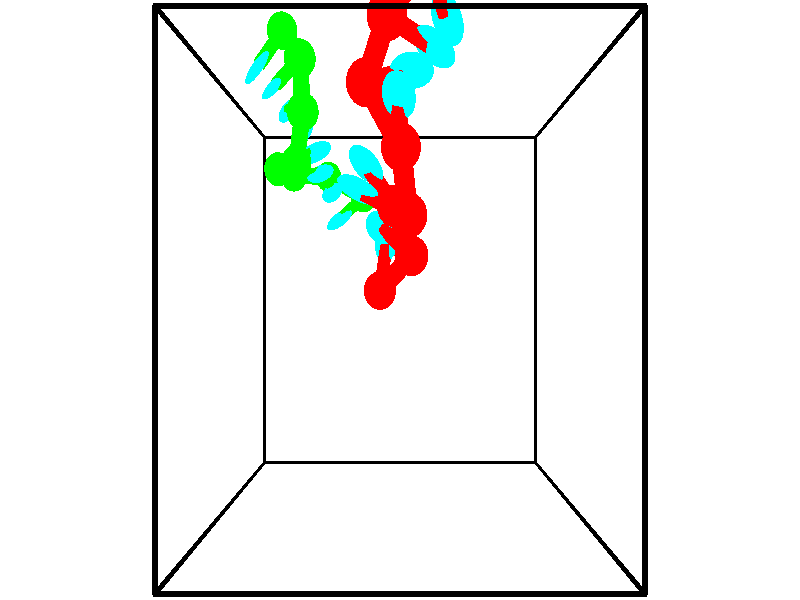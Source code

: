 // switches for output
#declare DRAW_BASES = 1; // possible values are 0, 1; only relevant for DNA ribbons
#declare DRAW_BASES_TYPE = 3; // possible values are 1, 2, 3; only relevant for DNA ribbons
#declare DRAW_FOG = 0; // set to 1 to enable fog

#include "colors.inc"

#include "transforms.inc"
background { rgb <1, 1, 1>}

#default {
   normal{
       ripples 0.25
       frequency 0.20
       turbulence 0.2
       lambda 5
   }
	finish {
		phong 0.1
		phong_size 40.
	}
}

// original window dimensions: 1024x640


// camera settings

camera {
	sky <-0, 1, 0>
	up <-0, 1, 0>
	right 1.6 * <1, 0, 0>
	location <2.5, 2.5, 11.1562>
	look_at <2.5, 2.5, 2.5>
	direction <0, 0, -8.6562>
	angle 67.0682
}


# declare cpy_camera_pos = <2.5, 2.5, 11.1562>;
# if (DRAW_FOG = 1)
fog {
	fog_type 2
	up vnormalize(cpy_camera_pos)
	color rgbt<1,1,1,0.3>
	distance 1e-5
	fog_alt 3e-3
	fog_offset 4
}
# end


// LIGHTS

# declare lum = 6;
global_settings {
	ambient_light rgb lum * <0.05, 0.05, 0.05>
	max_trace_level 15
}# declare cpy_direct_light_amount = 0.25;
light_source
{	1000 * <-1, -1, 1>,
	rgb lum * cpy_direct_light_amount
	parallel
}

light_source
{	1000 * <1, 1, -1>,
	rgb lum * cpy_direct_light_amount
	parallel
}

// strand 0

// nucleotide -1

// particle -1
sphere {
	<2.187640, 2.622535, 1.741396> 0.250000
	pigment { color rgbt <1,0,0,0> }
	no_shadow
}
cylinder {
	<2.248804, 2.999130, 1.621251>,  <2.285503, 3.225087, 1.549164>, 0.100000
	pigment { color rgbt <1,0,0,0> }
	no_shadow
}
cylinder {
	<2.248804, 2.999130, 1.621251>,  <2.187640, 2.622535, 1.741396>, 0.100000
	pigment { color rgbt <1,0,0,0> }
	no_shadow
}

// particle -1
sphere {
	<2.248804, 2.999130, 1.621251> 0.100000
	pigment { color rgbt <1,0,0,0> }
	no_shadow
}
sphere {
	0, 1
	scale<0.080000,0.200000,0.300000>
	matrix <-0.348256, 0.335776, 0.875198,
		0.924844, -0.029223, 0.379223,
		0.152910, 0.941488, -0.300363,
		2.294677, 3.281577, 1.531142>
	pigment { color rgbt <0,1,1,0> }
	no_shadow
}
cylinder {
	<2.668742, 3.043719, 2.248740>,  <2.187640, 2.622535, 1.741396>, 0.130000
	pigment { color rgbt <1,0,0,0> }
	no_shadow
}

// nucleotide -1

// particle -1
sphere {
	<2.668742, 3.043719, 2.248740> 0.250000
	pigment { color rgbt <1,0,0,0> }
	no_shadow
}
cylinder {
	<2.404507, 3.264645, 2.045341>,  <2.245965, 3.397200, 1.923301>, 0.100000
	pigment { color rgbt <1,0,0,0> }
	no_shadow
}
cylinder {
	<2.404507, 3.264645, 2.045341>,  <2.668742, 3.043719, 2.248740>, 0.100000
	pigment { color rgbt <1,0,0,0> }
	no_shadow
}

// particle -1
sphere {
	<2.404507, 3.264645, 2.045341> 0.100000
	pigment { color rgbt <1,0,0,0> }
	no_shadow
}
sphere {
	0, 1
	scale<0.080000,0.200000,0.300000>
	matrix <-0.372810, 0.346576, 0.860755,
		0.651640, 0.758178, -0.023036,
		-0.660589, 0.552314, -0.508499,
		2.206330, 3.430339, 1.892791>
	pigment { color rgbt <0,1,1,0> }
	no_shadow
}
cylinder {
	<2.424934, 3.609029, 2.595138>,  <2.668742, 3.043719, 2.248740>, 0.130000
	pigment { color rgbt <1,0,0,0> }
	no_shadow
}

// nucleotide -1

// particle -1
sphere {
	<2.424934, 3.609029, 2.595138> 0.250000
	pigment { color rgbt <1,0,0,0> }
	no_shadow
}
cylinder {
	<2.206694, 3.842617, 2.835571>,  <2.075750, 3.982770, 2.979831>, 0.100000
	pigment { color rgbt <1,0,0,0> }
	no_shadow
}
cylinder {
	<2.206694, 3.842617, 2.835571>,  <2.424934, 3.609029, 2.595138>, 0.100000
	pigment { color rgbt <1,0,0,0> }
	no_shadow
}

// particle -1
sphere {
	<2.206694, 3.842617, 2.835571> 0.100000
	pigment { color rgbt <1,0,0,0> }
	no_shadow
}
sphere {
	0, 1
	scale<0.080000,0.200000,0.300000>
	matrix <-0.276518, -0.802520, 0.528678,
		0.791112, 0.122237, 0.599333,
		-0.545600, 0.583969, 0.601082,
		2.043014, 4.017808, 3.015895>
	pigment { color rgbt <0,1,1,0> }
	no_shadow
}
cylinder {
	<2.606202, 3.423657, 3.264238>,  <2.424934, 3.609029, 2.595138>, 0.130000
	pigment { color rgbt <1,0,0,0> }
	no_shadow
}

// nucleotide -1

// particle -1
sphere {
	<2.606202, 3.423657, 3.264238> 0.250000
	pigment { color rgbt <1,0,0,0> }
	no_shadow
}
cylinder {
	<2.238037, 3.579086, 3.281456>,  <2.017138, 3.672344, 3.291787>, 0.100000
	pigment { color rgbt <1,0,0,0> }
	no_shadow
}
cylinder {
	<2.238037, 3.579086, 3.281456>,  <2.606202, 3.423657, 3.264238>, 0.100000
	pigment { color rgbt <1,0,0,0> }
	no_shadow
}

// particle -1
sphere {
	<2.238037, 3.579086, 3.281456> 0.100000
	pigment { color rgbt <1,0,0,0> }
	no_shadow
}
sphere {
	0, 1
	scale<0.080000,0.200000,0.300000>
	matrix <-0.338294, -0.846790, 0.410492,
		0.195957, 0.363259, 0.910848,
		-0.920412, 0.388573, 0.043046,
		1.961914, 3.695658, 3.294370>
	pigment { color rgbt <0,1,1,0> }
	no_shadow
}
cylinder {
	<2.512041, 4.092740, 3.608747>,  <2.606202, 3.423657, 3.264238>, 0.130000
	pigment { color rgbt <1,0,0,0> }
	no_shadow
}

// nucleotide -1

// particle -1
sphere {
	<2.512041, 4.092740, 3.608747> 0.250000
	pigment { color rgbt <1,0,0,0> }
	no_shadow
}
cylinder {
	<2.497366, 4.302582, 3.948969>,  <2.488561, 4.428487, 4.153102>, 0.100000
	pigment { color rgbt <1,0,0,0> }
	no_shadow
}
cylinder {
	<2.497366, 4.302582, 3.948969>,  <2.512041, 4.092740, 3.608747>, 0.100000
	pigment { color rgbt <1,0,0,0> }
	no_shadow
}

// particle -1
sphere {
	<2.497366, 4.302582, 3.948969> 0.100000
	pigment { color rgbt <1,0,0,0> }
	no_shadow
}
sphere {
	0, 1
	scale<0.080000,0.200000,0.300000>
	matrix <0.241937, 0.830471, -0.501782,
		-0.969598, 0.187372, -0.157389,
		-0.036688, 0.524605, 0.850555,
		2.486360, 4.459963, 4.204136>
	pigment { color rgbt <0,1,1,0> }
	no_shadow
}
cylinder {
	<2.073983, 4.769342, 3.602305>,  <2.512041, 4.092740, 3.608747>, 0.130000
	pigment { color rgbt <1,0,0,0> }
	no_shadow
}

// nucleotide -1

// particle -1
sphere {
	<2.073983, 4.769342, 3.602305> 0.250000
	pigment { color rgbt <1,0,0,0> }
	no_shadow
}
cylinder {
	<2.395039, 4.764011, 3.840832>,  <2.587672, 4.760813, 3.983948>, 0.100000
	pigment { color rgbt <1,0,0,0> }
	no_shadow
}
cylinder {
	<2.395039, 4.764011, 3.840832>,  <2.073983, 4.769342, 3.602305>, 0.100000
	pigment { color rgbt <1,0,0,0> }
	no_shadow
}

// particle -1
sphere {
	<2.395039, 4.764011, 3.840832> 0.100000
	pigment { color rgbt <1,0,0,0> }
	no_shadow
}
sphere {
	0, 1
	scale<0.080000,0.200000,0.300000>
	matrix <0.396076, 0.759421, -0.516144,
		-0.445977, 0.650463, 0.614819,
		0.802639, -0.013327, 0.596317,
		2.635830, 4.760014, 4.019727>
	pigment { color rgbt <0,1,1,0> }
	no_shadow
}
cylinder {
	<2.338494, 5.437177, 3.675774>,  <2.073983, 4.769342, 3.602305>, 0.130000
	pigment { color rgbt <1,0,0,0> }
	no_shadow
}

// nucleotide -1

// particle -1
sphere {
	<2.338494, 5.437177, 3.675774> 0.250000
	pigment { color rgbt <1,0,0,0> }
	no_shadow
}
cylinder {
	<2.666763, 5.224098, 3.758458>,  <2.863725, 5.096251, 3.808068>, 0.100000
	pigment { color rgbt <1,0,0,0> }
	no_shadow
}
cylinder {
	<2.666763, 5.224098, 3.758458>,  <2.338494, 5.437177, 3.675774>, 0.100000
	pigment { color rgbt <1,0,0,0> }
	no_shadow
}

// particle -1
sphere {
	<2.666763, 5.224098, 3.758458> 0.100000
	pigment { color rgbt <1,0,0,0> }
	no_shadow
}
sphere {
	0, 1
	scale<0.080000,0.200000,0.300000>
	matrix <0.553094, 0.649757, -0.521443,
		0.143460, 0.542264, 0.827870,
		0.820674, -0.532696, 0.206709,
		2.912966, 5.064289, 3.820471>
	pigment { color rgbt <0,1,1,0> }
	no_shadow
}
cylinder {
	<2.820344, 5.899906, 4.064674>,  <2.338494, 5.437177, 3.675774>, 0.130000
	pigment { color rgbt <1,0,0,0> }
	no_shadow
}

// nucleotide -1

// particle -1
sphere {
	<2.820344, 5.899906, 4.064674> 0.250000
	pigment { color rgbt <1,0,0,0> }
	no_shadow
}
cylinder {
	<2.974482, 5.621082, 3.822809>,  <3.066964, 5.453788, 3.677690>, 0.100000
	pigment { color rgbt <1,0,0,0> }
	no_shadow
}
cylinder {
	<2.974482, 5.621082, 3.822809>,  <2.820344, 5.899906, 4.064674>, 0.100000
	pigment { color rgbt <1,0,0,0> }
	no_shadow
}

// particle -1
sphere {
	<2.974482, 5.621082, 3.822809> 0.100000
	pigment { color rgbt <1,0,0,0> }
	no_shadow
}
sphere {
	0, 1
	scale<0.080000,0.200000,0.300000>
	matrix <0.400896, 0.716660, -0.570685,
		0.831139, -0.022497, 0.555609,
		0.385344, -0.697060, -0.604663,
		3.090085, 5.411964, 3.641410>
	pigment { color rgbt <0,1,1,0> }
	no_shadow
}
// strand 1

// nucleotide -1

// particle -1
sphere {
	<1.772369, 4.206457, -0.869376> 0.250000
	pigment { color rgbt <0,1,0,0> }
	no_shadow
}
cylinder {
	<1.522101, 3.972908, -0.662444>,  <1.371940, 3.832779, -0.538284>, 0.100000
	pigment { color rgbt <0,1,0,0> }
	no_shadow
}
cylinder {
	<1.522101, 3.972908, -0.662444>,  <1.772369, 4.206457, -0.869376>, 0.100000
	pigment { color rgbt <0,1,0,0> }
	no_shadow
}

// particle -1
sphere {
	<1.522101, 3.972908, -0.662444> 0.100000
	pigment { color rgbt <0,1,0,0> }
	no_shadow
}
sphere {
	0, 1
	scale<0.080000,0.200000,0.300000>
	matrix <-0.330350, 0.799082, 0.502332,
		-0.706687, 0.143394, -0.692844,
		-0.625670, -0.583872, 0.517330,
		1.334400, 3.797746, -0.507245>
	pigment { color rgbt <0,1,1,0> }
	no_shadow
}
cylinder {
	<1.075072, 4.544764, -0.887725>,  <1.772369, 4.206457, -0.869376>, 0.130000
	pigment { color rgbt <0,1,0,0> }
	no_shadow
}

// nucleotide -1

// particle -1
sphere {
	<1.075072, 4.544764, -0.887725> 0.250000
	pigment { color rgbt <0,1,0,0> }
	no_shadow
}
cylinder {
	<1.152691, 4.344513, -0.550272>,  <1.199262, 4.224363, -0.347799>, 0.100000
	pigment { color rgbt <0,1,0,0> }
	no_shadow
}
cylinder {
	<1.152691, 4.344513, -0.550272>,  <1.075072, 4.544764, -0.887725>, 0.100000
	pigment { color rgbt <0,1,0,0> }
	no_shadow
}

// particle -1
sphere {
	<1.152691, 4.344513, -0.550272> 0.100000
	pigment { color rgbt <0,1,0,0> }
	no_shadow
}
sphere {
	0, 1
	scale<0.080000,0.200000,0.300000>
	matrix <-0.360155, 0.763570, 0.535956,
		-0.912488, -0.407840, -0.032134,
		0.194048, -0.500626, 0.843634,
		1.210905, 4.194325, -0.297181>
	pigment { color rgbt <0,1,1,0> }
	no_shadow
}
cylinder {
	<0.462841, 4.485009, -0.413443>,  <1.075072, 4.544764, -0.887725>, 0.130000
	pigment { color rgbt <0,1,0,0> }
	no_shadow
}

// nucleotide -1

// particle -1
sphere {
	<0.462841, 4.485009, -0.413443> 0.250000
	pigment { color rgbt <0,1,0,0> }
	no_shadow
}
cylinder {
	<0.785448, 4.462719, -0.178012>,  <0.979013, 4.449345, -0.036754>, 0.100000
	pigment { color rgbt <0,1,0,0> }
	no_shadow
}
cylinder {
	<0.785448, 4.462719, -0.178012>,  <0.462841, 4.485009, -0.413443>, 0.100000
	pigment { color rgbt <0,1,0,0> }
	no_shadow
}

// particle -1
sphere {
	<0.785448, 4.462719, -0.178012> 0.100000
	pigment { color rgbt <0,1,0,0> }
	no_shadow
}
sphere {
	0, 1
	scale<0.080000,0.200000,0.300000>
	matrix <-0.402418, 0.677585, 0.615580,
		-0.433114, -0.733331, 0.524060,
		0.806519, -0.055725, 0.588577,
		1.027404, 4.446002, -0.001439>
	pigment { color rgbt <0,1,1,0> }
	no_shadow
}
cylinder {
	<0.330175, 4.444359, 0.374925>,  <0.462841, 4.485009, -0.413443>, 0.130000
	pigment { color rgbt <0,1,0,0> }
	no_shadow
}

// nucleotide -1

// particle -1
sphere {
	<0.330175, 4.444359, 0.374925> 0.250000
	pigment { color rgbt <0,1,0,0> }
	no_shadow
}
cylinder {
	<0.704101, 4.586384, 0.377771>,  <0.928457, 4.671598, 0.379479>, 0.100000
	pigment { color rgbt <0,1,0,0> }
	no_shadow
}
cylinder {
	<0.704101, 4.586384, 0.377771>,  <0.330175, 4.444359, 0.374925>, 0.100000
	pigment { color rgbt <0,1,0,0> }
	no_shadow
}

// particle -1
sphere {
	<0.704101, 4.586384, 0.377771> 0.100000
	pigment { color rgbt <0,1,0,0> }
	no_shadow
}
sphere {
	0, 1
	scale<0.080000,0.200000,0.300000>
	matrix <-0.222699, 0.570486, 0.790539,
		0.276630, -0.740593, 0.612371,
		0.934816, 0.355061, 0.007116,
		0.984546, 4.692903, 0.379906>
	pigment { color rgbt <0,1,1,0> }
	no_shadow
}
cylinder {
	<0.767052, 4.408377, 1.065506>,  <0.330175, 4.444359, 0.374925>, 0.130000
	pigment { color rgbt <0,1,0,0> }
	no_shadow
}

// nucleotide -1

// particle -1
sphere {
	<0.767052, 4.408377, 1.065506> 0.250000
	pigment { color rgbt <0,1,0,0> }
	no_shadow
}
cylinder {
	<0.797059, 4.721897, 0.818921>,  <0.815063, 4.910009, 0.670969>, 0.100000
	pigment { color rgbt <0,1,0,0> }
	no_shadow
}
cylinder {
	<0.797059, 4.721897, 0.818921>,  <0.767052, 4.408377, 1.065506>, 0.100000
	pigment { color rgbt <0,1,0,0> }
	no_shadow
}

// particle -1
sphere {
	<0.797059, 4.721897, 0.818921> 0.100000
	pigment { color rgbt <0,1,0,0> }
	no_shadow
}
sphere {
	0, 1
	scale<0.080000,0.200000,0.300000>
	matrix <-0.520906, 0.557955, 0.646021,
		0.850311, 0.272657, 0.450144,
		0.075018, 0.783801, -0.616464,
		0.819565, 4.957037, 0.633981>
	pigment { color rgbt <0,1,1,0> }
	no_shadow
}
cylinder {
	<0.959594, 4.986538, 1.599490>,  <0.767052, 4.408377, 1.065506>, 0.130000
	pigment { color rgbt <0,1,0,0> }
	no_shadow
}

// nucleotide -1

// particle -1
sphere {
	<0.959594, 4.986538, 1.599490> 0.250000
	pigment { color rgbt <0,1,0,0> }
	no_shadow
}
cylinder {
	<0.765375, 5.081566, 1.262966>,  <0.648843, 5.138582, 1.061051>, 0.100000
	pigment { color rgbt <0,1,0,0> }
	no_shadow
}
cylinder {
	<0.765375, 5.081566, 1.262966>,  <0.959594, 4.986538, 1.599490>, 0.100000
	pigment { color rgbt <0,1,0,0> }
	no_shadow
}

// particle -1
sphere {
	<0.765375, 5.081566, 1.262966> 0.100000
	pigment { color rgbt <0,1,0,0> }
	no_shadow
}
sphere {
	0, 1
	scale<0.080000,0.200000,0.300000>
	matrix <-0.673958, 0.511222, 0.533322,
		0.556798, 0.825962, -0.088111,
		-0.485548, 0.237569, -0.841311,
		0.619710, 5.152837, 1.010573>
	pigment { color rgbt <0,1,1,0> }
	no_shadow
}
cylinder {
	<0.907762, 5.698080, 1.567340>,  <0.959594, 4.986538, 1.599490>, 0.130000
	pigment { color rgbt <0,1,0,0> }
	no_shadow
}

// nucleotide -1

// particle -1
sphere {
	<0.907762, 5.698080, 1.567340> 0.250000
	pigment { color rgbt <0,1,0,0> }
	no_shadow
}
cylinder {
	<0.626099, 5.561684, 1.318218>,  <0.457101, 5.479846, 1.168744>, 0.100000
	pigment { color rgbt <0,1,0,0> }
	no_shadow
}
cylinder {
	<0.626099, 5.561684, 1.318218>,  <0.907762, 5.698080, 1.567340>, 0.100000
	pigment { color rgbt <0,1,0,0> }
	no_shadow
}

// particle -1
sphere {
	<0.626099, 5.561684, 1.318218> 0.100000
	pigment { color rgbt <0,1,0,0> }
	no_shadow
}
sphere {
	0, 1
	scale<0.080000,0.200000,0.300000>
	matrix <-0.599704, 0.755230, 0.264543,
		0.380155, 0.559780, -0.736294,
		-0.704157, -0.340991, -0.622806,
		0.414852, 5.459386, 1.131376>
	pigment { color rgbt <0,1,1,0> }
	no_shadow
}
cylinder {
	<0.540243, 6.233824, 1.109599>,  <0.907762, 5.698080, 1.567340>, 0.130000
	pigment { color rgbt <0,1,0,0> }
	no_shadow
}

// nucleotide -1

// particle -1
sphere {
	<0.540243, 6.233824, 1.109599> 0.250000
	pigment { color rgbt <0,1,0,0> }
	no_shadow
}
cylinder {
	<0.326084, 5.911972, 1.212300>,  <0.197589, 5.718861, 1.273921>, 0.100000
	pigment { color rgbt <0,1,0,0> }
	no_shadow
}
cylinder {
	<0.326084, 5.911972, 1.212300>,  <0.540243, 6.233824, 1.109599>, 0.100000
	pigment { color rgbt <0,1,0,0> }
	no_shadow
}

// particle -1
sphere {
	<0.326084, 5.911972, 1.212300> 0.100000
	pigment { color rgbt <0,1,0,0> }
	no_shadow
}
sphere {
	0, 1
	scale<0.080000,0.200000,0.300000>
	matrix <-0.715996, 0.593638, 0.367346,
		-0.447996, 0.012841, -0.893943,
		-0.535396, -0.804629, 0.256753,
		0.165465, 5.670583, 1.289326>
	pigment { color rgbt <0,1,1,0> }
	no_shadow
}
// box output
cylinder {
	<0.000000, 0.000000, 0.000000>,  <5.000000, 0.000000, 0.000000>, 0.025000
	pigment { color rgbt <0,0,0,0> }
	no_shadow
}
cylinder {
	<0.000000, 0.000000, 0.000000>,  <0.000000, 5.000000, 0.000000>, 0.025000
	pigment { color rgbt <0,0,0,0> }
	no_shadow
}
cylinder {
	<0.000000, 0.000000, 0.000000>,  <0.000000, 0.000000, 5.000000>, 0.025000
	pigment { color rgbt <0,0,0,0> }
	no_shadow
}
cylinder {
	<5.000000, 5.000000, 5.000000>,  <0.000000, 5.000000, 5.000000>, 0.025000
	pigment { color rgbt <0,0,0,0> }
	no_shadow
}
cylinder {
	<5.000000, 5.000000, 5.000000>,  <5.000000, 0.000000, 5.000000>, 0.025000
	pigment { color rgbt <0,0,0,0> }
	no_shadow
}
cylinder {
	<5.000000, 5.000000, 5.000000>,  <5.000000, 5.000000, 0.000000>, 0.025000
	pigment { color rgbt <0,0,0,0> }
	no_shadow
}
cylinder {
	<0.000000, 0.000000, 5.000000>,  <0.000000, 5.000000, 5.000000>, 0.025000
	pigment { color rgbt <0,0,0,0> }
	no_shadow
}
cylinder {
	<0.000000, 0.000000, 5.000000>,  <5.000000, 0.000000, 5.000000>, 0.025000
	pigment { color rgbt <0,0,0,0> }
	no_shadow
}
cylinder {
	<5.000000, 5.000000, 0.000000>,  <0.000000, 5.000000, 0.000000>, 0.025000
	pigment { color rgbt <0,0,0,0> }
	no_shadow
}
cylinder {
	<5.000000, 5.000000, 0.000000>,  <5.000000, 0.000000, 0.000000>, 0.025000
	pigment { color rgbt <0,0,0,0> }
	no_shadow
}
cylinder {
	<5.000000, 0.000000, 5.000000>,  <5.000000, 0.000000, 0.000000>, 0.025000
	pigment { color rgbt <0,0,0,0> }
	no_shadow
}
cylinder {
	<0.000000, 5.000000, 0.000000>,  <0.000000, 5.000000, 5.000000>, 0.025000
	pigment { color rgbt <0,0,0,0> }
	no_shadow
}
// end of box output
